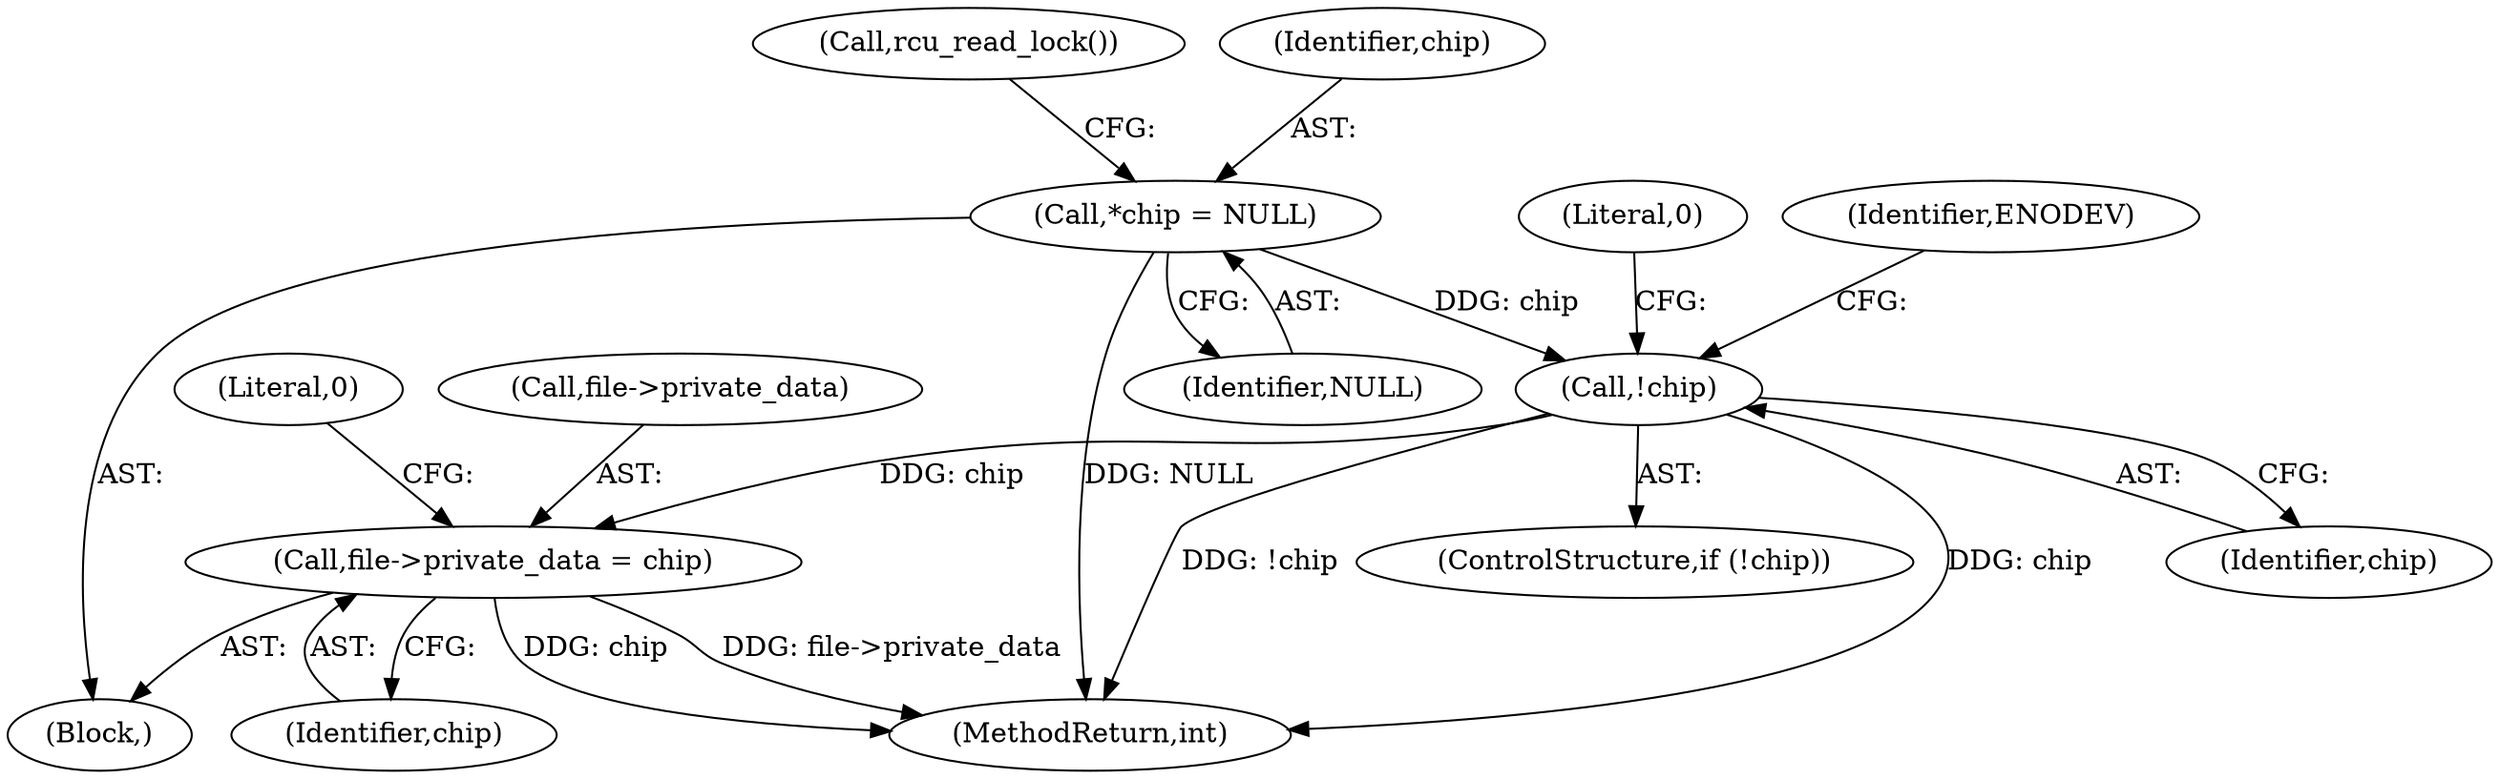 digraph "0_linux_1309d7afbed112f0e8e90be9af975550caa0076b@pointer" {
"1000198" [label="(Call,file->private_data = chip)"];
"1000137" [label="(Call,!chip)"];
"1000110" [label="(Call,*chip = NULL)"];
"1000110" [label="(Call,*chip = NULL)"];
"1000138" [label="(Identifier,chip)"];
"1000112" [label="(Identifier,NULL)"];
"1000103" [label="(Block,)"];
"1000136" [label="(ControlStructure,if (!chip))"];
"1000114" [label="(Call,rcu_read_lock())"];
"1000111" [label="(Identifier,chip)"];
"1000199" [label="(Call,file->private_data)"];
"1000204" [label="(Literal,0)"];
"1000137" [label="(Call,!chip)"];
"1000202" [label="(Identifier,chip)"];
"1000144" [label="(Literal,0)"];
"1000198" [label="(Call,file->private_data = chip)"];
"1000141" [label="(Identifier,ENODEV)"];
"1000205" [label="(MethodReturn,int)"];
"1000198" -> "1000103"  [label="AST: "];
"1000198" -> "1000202"  [label="CFG: "];
"1000199" -> "1000198"  [label="AST: "];
"1000202" -> "1000198"  [label="AST: "];
"1000204" -> "1000198"  [label="CFG: "];
"1000198" -> "1000205"  [label="DDG: file->private_data"];
"1000198" -> "1000205"  [label="DDG: chip"];
"1000137" -> "1000198"  [label="DDG: chip"];
"1000137" -> "1000136"  [label="AST: "];
"1000137" -> "1000138"  [label="CFG: "];
"1000138" -> "1000137"  [label="AST: "];
"1000141" -> "1000137"  [label="CFG: "];
"1000144" -> "1000137"  [label="CFG: "];
"1000137" -> "1000205"  [label="DDG: chip"];
"1000137" -> "1000205"  [label="DDG: !chip"];
"1000110" -> "1000137"  [label="DDG: chip"];
"1000110" -> "1000103"  [label="AST: "];
"1000110" -> "1000112"  [label="CFG: "];
"1000111" -> "1000110"  [label="AST: "];
"1000112" -> "1000110"  [label="AST: "];
"1000114" -> "1000110"  [label="CFG: "];
"1000110" -> "1000205"  [label="DDG: NULL"];
}
